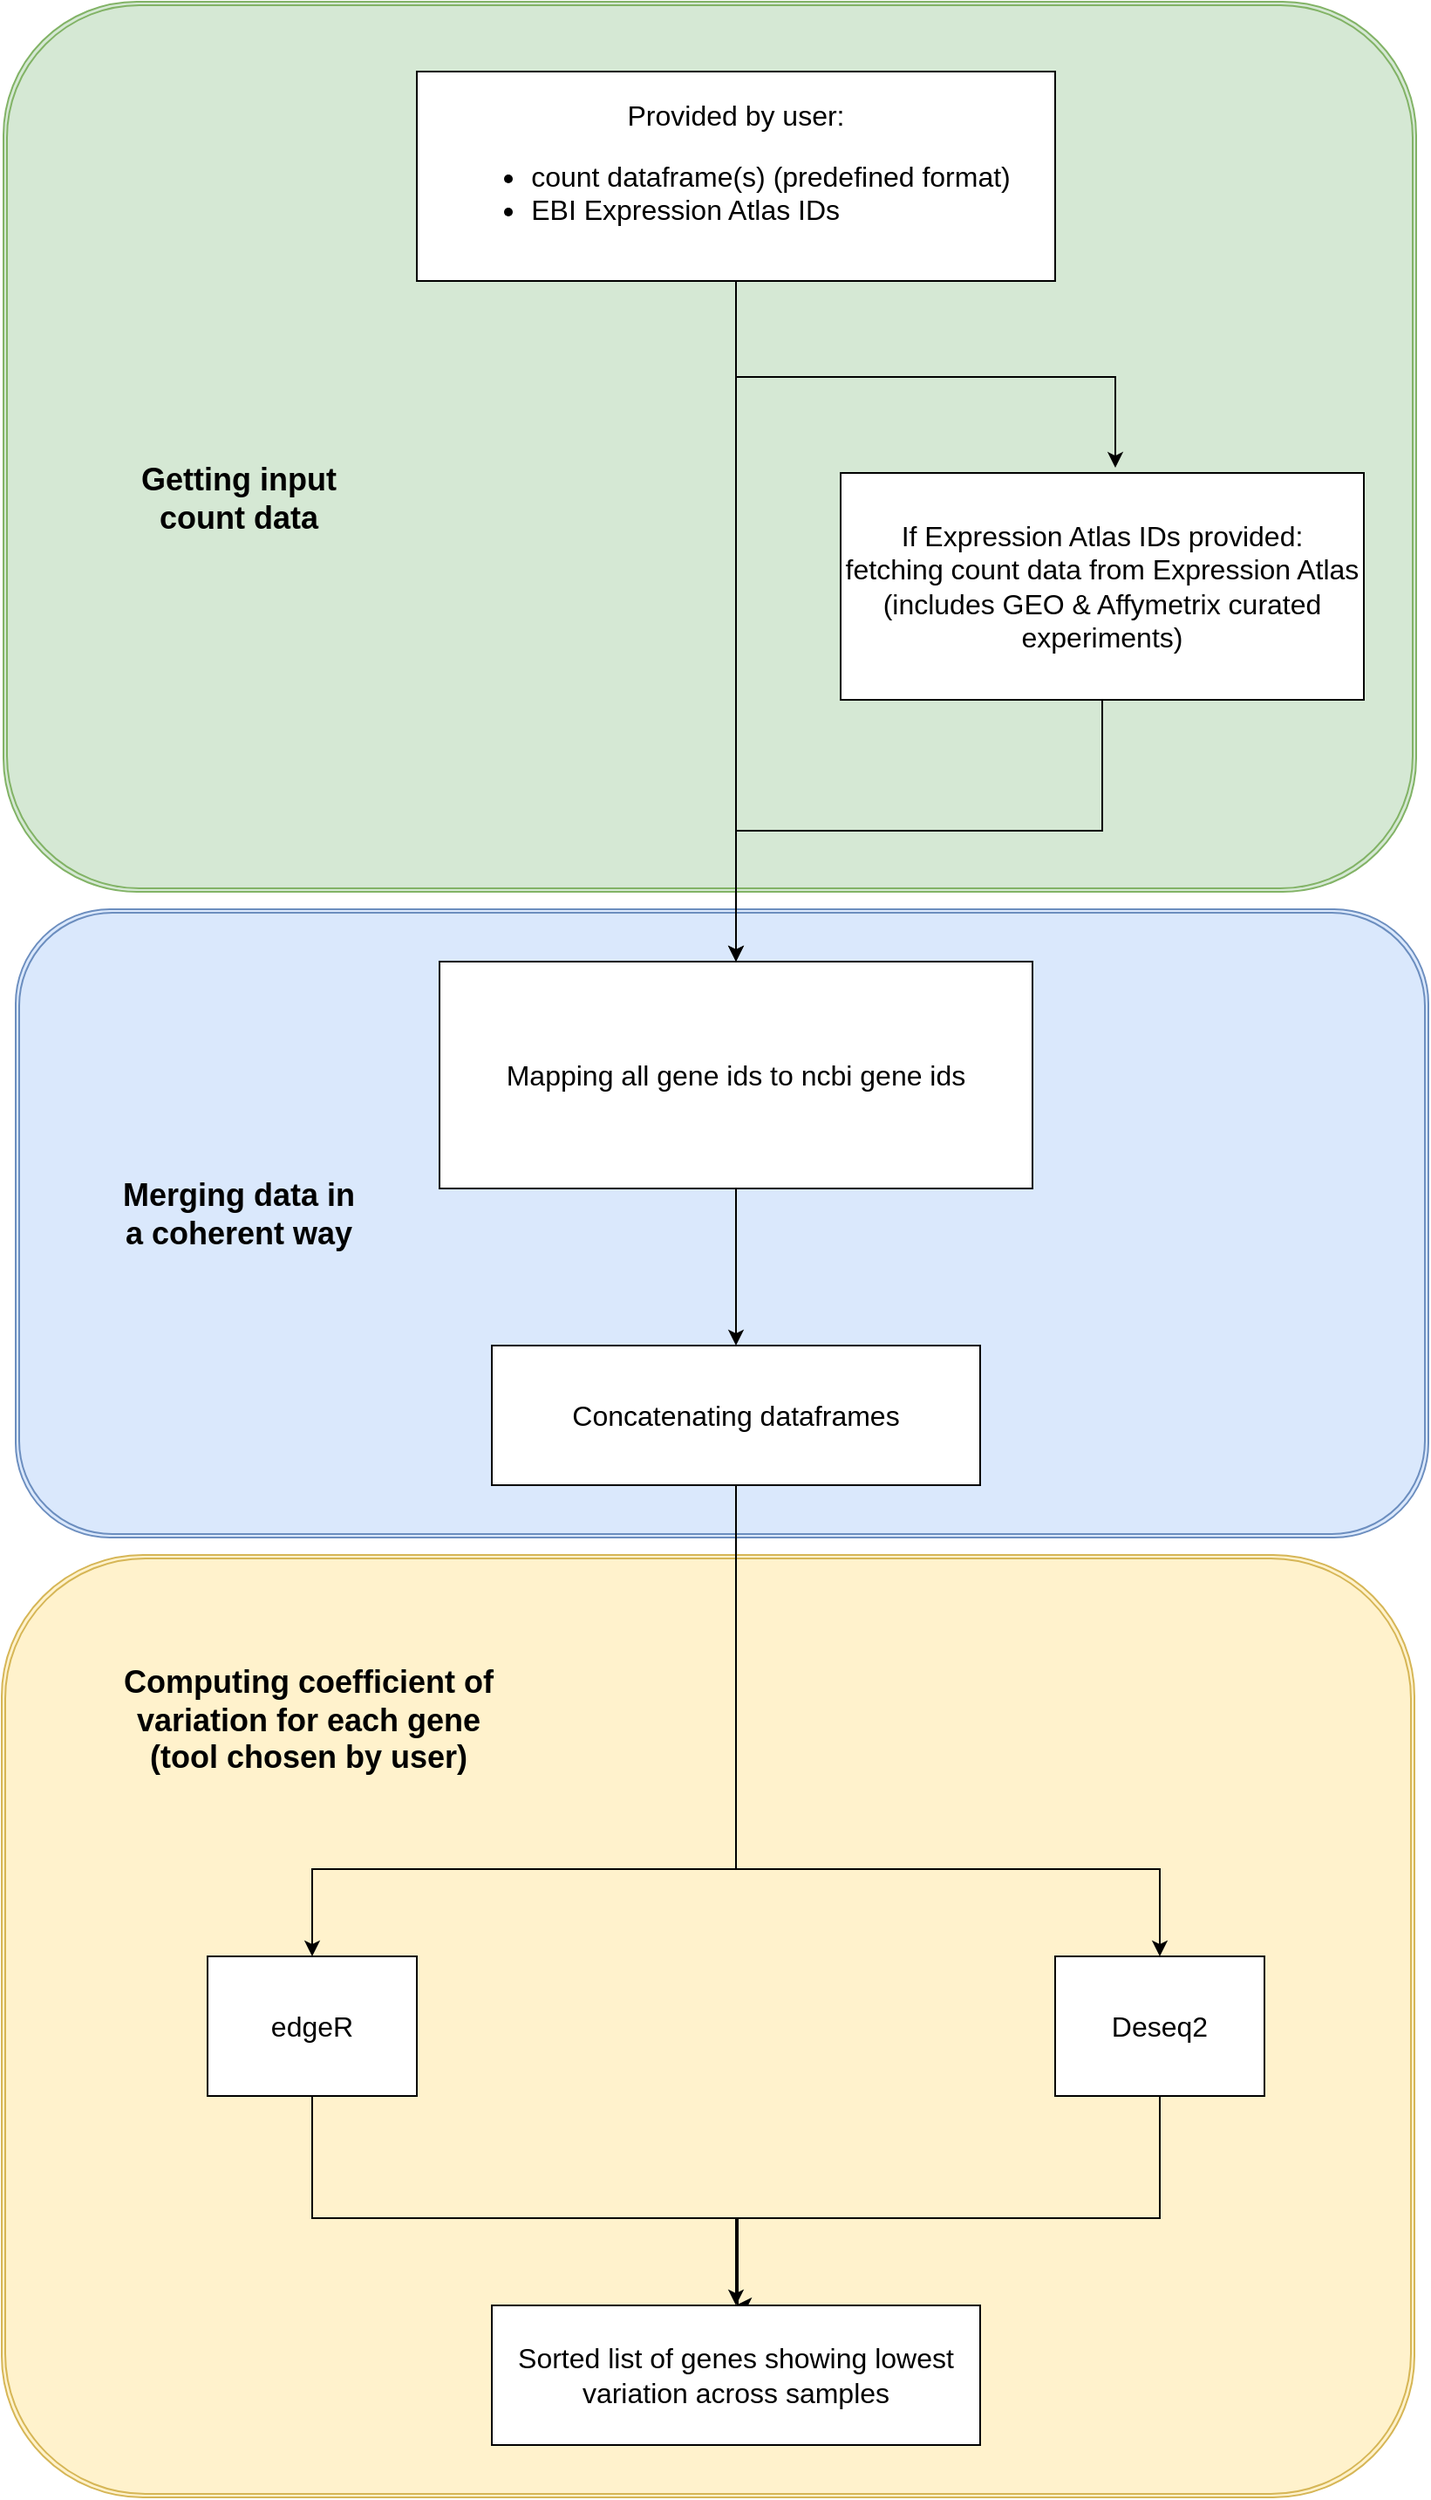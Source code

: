<mxfile version="24.7.16">
  <diagram name="Page-1" id="T1eZqVlg703bQRGo6IRa">
    <mxGraphModel dx="1509" dy="794" grid="1" gridSize="10" guides="1" tooltips="1" connect="1" arrows="1" fold="1" page="1" pageScale="1" pageWidth="827" pageHeight="1169" math="0" shadow="0">
      <root>
        <mxCell id="0" />
        <mxCell id="1" parent="0" />
        <mxCell id="4rcjOx3j172kwRaQ4hnd-21" value="" style="shape=ext;double=1;rounded=1;whiteSpace=wrap;html=1;fillColor=#fff2cc;strokeColor=#d6b656;" vertex="1" parent="1">
          <mxGeometry x="9" y="900" width="810" height="540" as="geometry" />
        </mxCell>
        <mxCell id="4rcjOx3j172kwRaQ4hnd-19" value="" style="shape=ext;double=1;rounded=1;whiteSpace=wrap;html=1;fillColor=#dae8fc;strokeColor=#6c8ebf;" vertex="1" parent="1">
          <mxGeometry x="17" y="530" width="810" height="360" as="geometry" />
        </mxCell>
        <mxCell id="4rcjOx3j172kwRaQ4hnd-15" value="" style="shape=ext;double=1;rounded=1;whiteSpace=wrap;html=1;fillColor=#d5e8d4;strokeColor=#82b366;" vertex="1" parent="1">
          <mxGeometry x="10" y="10" width="810" height="510" as="geometry" />
        </mxCell>
        <mxCell id="4rcjOx3j172kwRaQ4hnd-5" style="edgeStyle=orthogonalEdgeStyle;rounded=0;orthogonalLoop=1;jettySize=auto;html=1;" edge="1" parent="1" source="4rcjOx3j172kwRaQ4hnd-2" target="4rcjOx3j172kwRaQ4hnd-4">
          <mxGeometry relative="1" as="geometry" />
        </mxCell>
        <mxCell id="4rcjOx3j172kwRaQ4hnd-2" value="If Expression Atlas IDs provided: &lt;br&gt;fetching count data from Expression Atlas &lt;br&gt;(includes GEO &amp;amp; Affymetrix curated experiments)" style="rounded=0;whiteSpace=wrap;html=1;fontSize=16;" vertex="1" parent="1">
          <mxGeometry x="490" y="280" width="300" height="130" as="geometry" />
        </mxCell>
        <mxCell id="4rcjOx3j172kwRaQ4hnd-8" style="edgeStyle=orthogonalEdgeStyle;rounded=0;orthogonalLoop=1;jettySize=auto;html=1;" edge="1" parent="1" source="4rcjOx3j172kwRaQ4hnd-4" target="4rcjOx3j172kwRaQ4hnd-7">
          <mxGeometry relative="1" as="geometry" />
        </mxCell>
        <mxCell id="4rcjOx3j172kwRaQ4hnd-4" value="Mapping all gene ids to ncbi gene ids" style="rounded=0;whiteSpace=wrap;html=1;fontSize=16;" vertex="1" parent="1">
          <mxGeometry x="260" y="560" width="340" height="130" as="geometry" />
        </mxCell>
        <mxCell id="4rcjOx3j172kwRaQ4hnd-26" style="edgeStyle=orthogonalEdgeStyle;rounded=0;orthogonalLoop=1;jettySize=auto;html=1;" edge="1" parent="1" source="4rcjOx3j172kwRaQ4hnd-7" target="4rcjOx3j172kwRaQ4hnd-23">
          <mxGeometry relative="1" as="geometry">
            <Array as="points">
              <mxPoint x="430" y="1080" />
              <mxPoint x="187" y="1080" />
            </Array>
          </mxGeometry>
        </mxCell>
        <mxCell id="4rcjOx3j172kwRaQ4hnd-27" style="edgeStyle=orthogonalEdgeStyle;rounded=0;orthogonalLoop=1;jettySize=auto;html=1;" edge="1" parent="1" source="4rcjOx3j172kwRaQ4hnd-7" target="4rcjOx3j172kwRaQ4hnd-24">
          <mxGeometry relative="1" as="geometry">
            <Array as="points">
              <mxPoint x="430" y="1080" />
              <mxPoint x="673" y="1080" />
            </Array>
          </mxGeometry>
        </mxCell>
        <mxCell id="4rcjOx3j172kwRaQ4hnd-7" value="Concatenating dataframes" style="rounded=0;whiteSpace=wrap;html=1;fontSize=16;" vertex="1" parent="1">
          <mxGeometry x="290" y="780" width="280" height="80" as="geometry" />
        </mxCell>
        <mxCell id="4rcjOx3j172kwRaQ4hnd-11" style="edgeStyle=orthogonalEdgeStyle;rounded=0;orthogonalLoop=1;jettySize=auto;html=1;entryX=0.5;entryY=0;entryDx=0;entryDy=0;" edge="1" parent="1" source="4rcjOx3j172kwRaQ4hnd-10" target="4rcjOx3j172kwRaQ4hnd-4">
          <mxGeometry relative="1" as="geometry" />
        </mxCell>
        <mxCell id="4rcjOx3j172kwRaQ4hnd-10" value="Provided by user:&lt;div&gt;&lt;ul&gt;&lt;li&gt;count dataframe(s) (predefined format)&lt;br&gt;&lt;/li&gt;&lt;li style=&quot;text-align: left;&quot;&gt;EBI Expression Atlas IDs&lt;/li&gt;&lt;/ul&gt;&lt;/div&gt;" style="rounded=0;whiteSpace=wrap;html=1;fontSize=16;" vertex="1" parent="1">
          <mxGeometry x="247" y="50" width="366" height="120" as="geometry" />
        </mxCell>
        <mxCell id="4rcjOx3j172kwRaQ4hnd-12" style="edgeStyle=orthogonalEdgeStyle;rounded=0;orthogonalLoop=1;jettySize=auto;html=1;entryX=0.525;entryY=-0.023;entryDx=0;entryDy=0;entryPerimeter=0;" edge="1" parent="1" source="4rcjOx3j172kwRaQ4hnd-10" target="4rcjOx3j172kwRaQ4hnd-2">
          <mxGeometry relative="1" as="geometry" />
        </mxCell>
        <mxCell id="4rcjOx3j172kwRaQ4hnd-16" value="Getting input count data" style="text;html=1;align=center;verticalAlign=middle;whiteSpace=wrap;rounded=0;fontSize=18;fontStyle=1" vertex="1" parent="1">
          <mxGeometry x="70" y="250" width="150" height="90" as="geometry" />
        </mxCell>
        <mxCell id="4rcjOx3j172kwRaQ4hnd-20" value="Merging data in a coherent way" style="text;html=1;align=center;verticalAlign=middle;whiteSpace=wrap;rounded=0;fontSize=18;fontStyle=1" vertex="1" parent="1">
          <mxGeometry x="70" y="660" width="150" height="90" as="geometry" />
        </mxCell>
        <mxCell id="4rcjOx3j172kwRaQ4hnd-22" value="Computing coefficient of variation for each gene (tool chosen by user)" style="text;html=1;align=center;verticalAlign=middle;whiteSpace=wrap;rounded=0;fontSize=18;fontStyle=1" vertex="1" parent="1">
          <mxGeometry x="70" y="950" width="230" height="90" as="geometry" />
        </mxCell>
        <mxCell id="4rcjOx3j172kwRaQ4hnd-33" style="edgeStyle=orthogonalEdgeStyle;rounded=0;orthogonalLoop=1;jettySize=auto;html=1;" edge="1" parent="1" source="4rcjOx3j172kwRaQ4hnd-23">
          <mxGeometry relative="1" as="geometry">
            <mxPoint x="430" y="1330" as="targetPoint" />
            <Array as="points">
              <mxPoint x="187" y="1280" />
              <mxPoint x="431" y="1280" />
              <mxPoint x="431" y="1330" />
            </Array>
          </mxGeometry>
        </mxCell>
        <mxCell id="4rcjOx3j172kwRaQ4hnd-23" value="edgeR" style="rounded=0;whiteSpace=wrap;html=1;fontSize=16;" vertex="1" parent="1">
          <mxGeometry x="127" y="1130" width="120" height="80" as="geometry" />
        </mxCell>
        <mxCell id="4rcjOx3j172kwRaQ4hnd-30" style="edgeStyle=orthogonalEdgeStyle;rounded=0;orthogonalLoop=1;jettySize=auto;html=1;" edge="1" parent="1" source="4rcjOx3j172kwRaQ4hnd-24" target="4rcjOx3j172kwRaQ4hnd-29">
          <mxGeometry relative="1" as="geometry">
            <Array as="points">
              <mxPoint x="673" y="1280" />
              <mxPoint x="430" y="1280" />
            </Array>
          </mxGeometry>
        </mxCell>
        <mxCell id="4rcjOx3j172kwRaQ4hnd-24" value="Deseq2" style="rounded=0;whiteSpace=wrap;html=1;fontSize=16;" vertex="1" parent="1">
          <mxGeometry x="613" y="1130" width="120" height="80" as="geometry" />
        </mxCell>
        <mxCell id="4rcjOx3j172kwRaQ4hnd-29" value="Sorted list of genes showing lowest variation across samples" style="rounded=0;whiteSpace=wrap;html=1;fontSize=16;" vertex="1" parent="1">
          <mxGeometry x="290" y="1330" width="280" height="80" as="geometry" />
        </mxCell>
      </root>
    </mxGraphModel>
  </diagram>
</mxfile>
